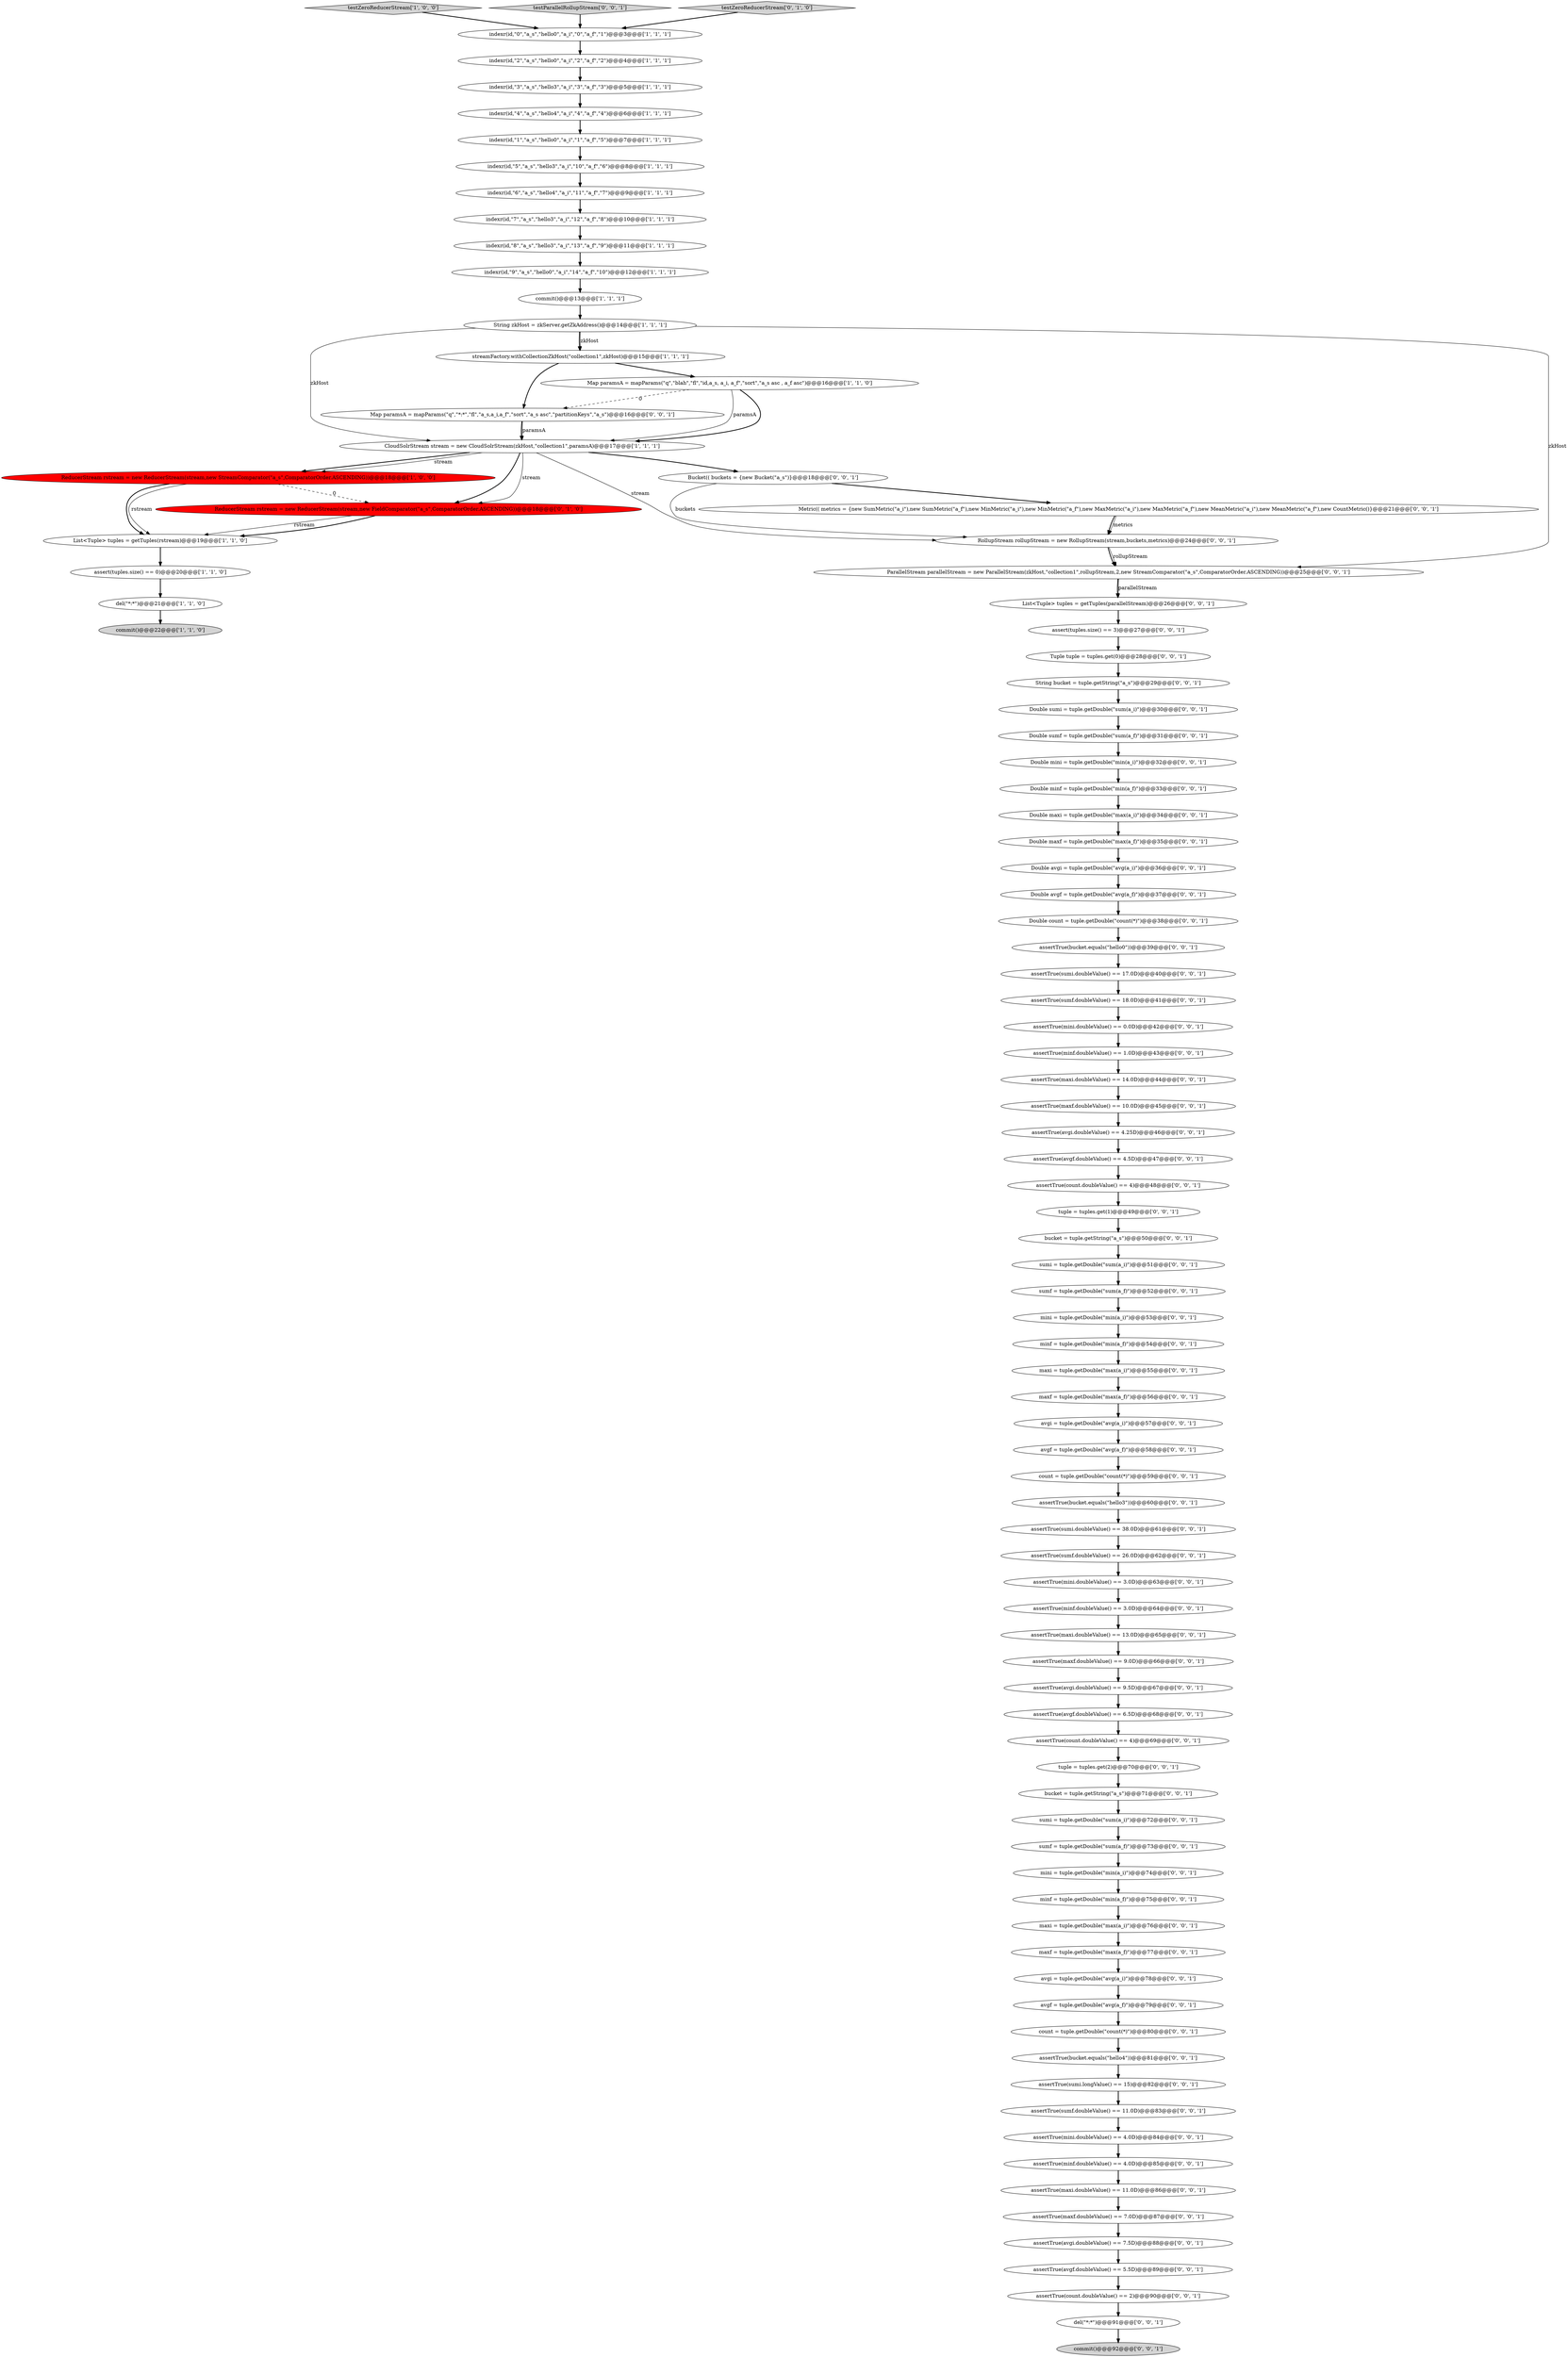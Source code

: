 digraph {
72 [style = filled, label = "assertTrue(minf.doubleValue() == 1.0D)@@@43@@@['0', '0', '1']", fillcolor = white, shape = ellipse image = "AAA0AAABBB3BBB"];
32 [style = filled, label = "count = tuple.getDouble(\"count(*)\")@@@80@@@['0', '0', '1']", fillcolor = white, shape = ellipse image = "AAA0AAABBB3BBB"];
71 [style = filled, label = "assertTrue(bucket.equals(\"hello0\"))@@@39@@@['0', '0', '1']", fillcolor = white, shape = ellipse image = "AAA0AAABBB3BBB"];
58 [style = filled, label = "Double sumf = tuple.getDouble(\"sum(a_f)\")@@@31@@@['0', '0', '1']", fillcolor = white, shape = ellipse image = "AAA0AAABBB3BBB"];
7 [style = filled, label = "assert(tuples.size() == 0)@@@20@@@['1', '1', '0']", fillcolor = white, shape = ellipse image = "AAA0AAABBB1BBB"];
1 [style = filled, label = "indexr(id,\"4\",\"a_s\",\"hello4\",\"a_i\",\"4\",\"a_f\",\"4\")@@@6@@@['1', '1', '1']", fillcolor = white, shape = ellipse image = "AAA0AAABBB1BBB"];
23 [style = filled, label = "Double maxf = tuple.getDouble(\"max(a_f)\")@@@35@@@['0', '0', '1']", fillcolor = white, shape = ellipse image = "AAA0AAABBB3BBB"];
93 [style = filled, label = "assertTrue(bucket.equals(\"hello3\"))@@@60@@@['0', '0', '1']", fillcolor = white, shape = ellipse image = "AAA0AAABBB3BBB"];
11 [style = filled, label = "indexr(id,\"8\",\"a_s\",\"hello3\",\"a_i\",\"13\",\"a_f\",\"9\")@@@11@@@['1', '1', '1']", fillcolor = white, shape = ellipse image = "AAA0AAABBB1BBB"];
26 [style = filled, label = "assertTrue(maxi.doubleValue() == 13.0D)@@@65@@@['0', '0', '1']", fillcolor = white, shape = ellipse image = "AAA0AAABBB3BBB"];
8 [style = filled, label = "testZeroReducerStream['1', '0', '0']", fillcolor = lightgray, shape = diamond image = "AAA0AAABBB1BBB"];
41 [style = filled, label = "minf = tuple.getDouble(\"min(a_f)\")@@@75@@@['0', '0', '1']", fillcolor = white, shape = ellipse image = "AAA0AAABBB3BBB"];
68 [style = filled, label = "maxi = tuple.getDouble(\"max(a_i)\")@@@76@@@['0', '0', '1']", fillcolor = white, shape = ellipse image = "AAA0AAABBB3BBB"];
73 [style = filled, label = "minf = tuple.getDouble(\"min(a_f)\")@@@54@@@['0', '0', '1']", fillcolor = white, shape = ellipse image = "AAA0AAABBB3BBB"];
95 [style = filled, label = "del(\"*:*\")@@@91@@@['0', '0', '1']", fillcolor = white, shape = ellipse image = "AAA0AAABBB3BBB"];
82 [style = filled, label = "Bucket(( buckets = {new Bucket(\"a_s\")}@@@18@@@['0', '0', '1']", fillcolor = white, shape = ellipse image = "AAA0AAABBB3BBB"];
47 [style = filled, label = "mini = tuple.getDouble(\"min(a_i)\")@@@53@@@['0', '0', '1']", fillcolor = white, shape = ellipse image = "AAA0AAABBB3BBB"];
69 [style = filled, label = "assertTrue(maxi.doubleValue() == 14.0D)@@@44@@@['0', '0', '1']", fillcolor = white, shape = ellipse image = "AAA0AAABBB3BBB"];
50 [style = filled, label = "assertTrue(avgi.doubleValue() == 4.25D)@@@46@@@['0', '0', '1']", fillcolor = white, shape = ellipse image = "AAA0AAABBB3BBB"];
79 [style = filled, label = "assertTrue(sumi.doubleValue() == 38.0D)@@@61@@@['0', '0', '1']", fillcolor = white, shape = ellipse image = "AAA0AAABBB3BBB"];
46 [style = filled, label = "assertTrue(maxi.doubleValue() == 11.0D)@@@86@@@['0', '0', '1']", fillcolor = white, shape = ellipse image = "AAA0AAABBB3BBB"];
34 [style = filled, label = "sumf = tuple.getDouble(\"sum(a_f)\")@@@73@@@['0', '0', '1']", fillcolor = white, shape = ellipse image = "AAA0AAABBB3BBB"];
59 [style = filled, label = "maxf = tuple.getDouble(\"max(a_f)\")@@@77@@@['0', '0', '1']", fillcolor = white, shape = ellipse image = "AAA0AAABBB3BBB"];
54 [style = filled, label = "assertTrue(avgi.doubleValue() == 9.5D)@@@67@@@['0', '0', '1']", fillcolor = white, shape = ellipse image = "AAA0AAABBB3BBB"];
78 [style = filled, label = "avgf = tuple.getDouble(\"avg(a_f)\")@@@58@@@['0', '0', '1']", fillcolor = white, shape = ellipse image = "AAA0AAABBB3BBB"];
10 [style = filled, label = "indexr(id,\"0\",\"a_s\",\"hello0\",\"a_i\",\"0\",\"a_f\",\"1\")@@@3@@@['1', '1', '1']", fillcolor = white, shape = ellipse image = "AAA0AAABBB1BBB"];
81 [style = filled, label = "String bucket = tuple.getString(\"a_s\")@@@29@@@['0', '0', '1']", fillcolor = white, shape = ellipse image = "AAA0AAABBB3BBB"];
15 [style = filled, label = "indexr(id,\"1\",\"a_s\",\"hello0\",\"a_i\",\"1\",\"a_f\",\"5\")@@@7@@@['1', '1', '1']", fillcolor = white, shape = ellipse image = "AAA0AAABBB1BBB"];
17 [style = filled, label = "ReducerStream rstream = new ReducerStream(stream,new StreamComparator(\"a_s\",ComparatorOrder.ASCENDING))@@@18@@@['1', '0', '0']", fillcolor = red, shape = ellipse image = "AAA1AAABBB1BBB"];
9 [style = filled, label = "indexr(id,\"6\",\"a_s\",\"hello4\",\"a_i\",\"11\",\"a_f\",\"7\")@@@9@@@['1', '1', '1']", fillcolor = white, shape = ellipse image = "AAA0AAABBB1BBB"];
44 [style = filled, label = "assertTrue(avgf.doubleValue() == 4.5D)@@@47@@@['0', '0', '1']", fillcolor = white, shape = ellipse image = "AAA0AAABBB3BBB"];
91 [style = filled, label = "assertTrue(sumi.longValue() == 15)@@@82@@@['0', '0', '1']", fillcolor = white, shape = ellipse image = "AAA0AAABBB3BBB"];
40 [style = filled, label = "mini = tuple.getDouble(\"min(a_i)\")@@@74@@@['0', '0', '1']", fillcolor = white, shape = ellipse image = "AAA0AAABBB3BBB"];
92 [style = filled, label = "Tuple tuple = tuples.get(0)@@@28@@@['0', '0', '1']", fillcolor = white, shape = ellipse image = "AAA0AAABBB3BBB"];
90 [style = filled, label = "Double minf = tuple.getDouble(\"min(a_f)\")@@@33@@@['0', '0', '1']", fillcolor = white, shape = ellipse image = "AAA0AAABBB3BBB"];
87 [style = filled, label = "assertTrue(mini.doubleValue() == 0.0D)@@@42@@@['0', '0', '1']", fillcolor = white, shape = ellipse image = "AAA0AAABBB3BBB"];
64 [style = filled, label = "sumi = tuple.getDouble(\"sum(a_i)\")@@@72@@@['0', '0', '1']", fillcolor = white, shape = ellipse image = "AAA0AAABBB3BBB"];
84 [style = filled, label = "bucket = tuple.getString(\"a_s\")@@@71@@@['0', '0', '1']", fillcolor = white, shape = ellipse image = "AAA0AAABBB3BBB"];
76 [style = filled, label = "Map paramsA = mapParams(\"q\",\"*:*\",\"fl\",\"a_s,a_i,a_f\",\"sort\",\"a_s asc\",\"partitionKeys\",\"a_s\")@@@16@@@['0', '0', '1']", fillcolor = white, shape = ellipse image = "AAA0AAABBB3BBB"];
53 [style = filled, label = "Double count = tuple.getDouble(\"count(*)\")@@@38@@@['0', '0', '1']", fillcolor = white, shape = ellipse image = "AAA0AAABBB3BBB"];
25 [style = filled, label = "assertTrue(count.doubleValue() == 4)@@@48@@@['0', '0', '1']", fillcolor = white, shape = ellipse image = "AAA0AAABBB3BBB"];
56 [style = filled, label = "sumf = tuple.getDouble(\"sum(a_f)\")@@@52@@@['0', '0', '1']", fillcolor = white, shape = ellipse image = "AAA0AAABBB3BBB"];
20 [style = filled, label = "commit()@@@22@@@['1', '1', '0']", fillcolor = lightgray, shape = ellipse image = "AAA0AAABBB1BBB"];
4 [style = filled, label = "commit()@@@13@@@['1', '1', '1']", fillcolor = white, shape = ellipse image = "AAA0AAABBB1BBB"];
75 [style = filled, label = "bucket = tuple.getString(\"a_s\")@@@50@@@['0', '0', '1']", fillcolor = white, shape = ellipse image = "AAA0AAABBB3BBB"];
65 [style = filled, label = "Metric(( metrics = {new SumMetric(\"a_i\"),new SumMetric(\"a_f\"),new MinMetric(\"a_i\"),new MinMetric(\"a_f\"),new MaxMetric(\"a_i\"),new MaxMetric(\"a_f\"),new MeanMetric(\"a_i\"),new MeanMetric(\"a_f\"),new CountMetric()}@@@21@@@['0', '0', '1']", fillcolor = white, shape = ellipse image = "AAA0AAABBB3BBB"];
85 [style = filled, label = "maxf = tuple.getDouble(\"max(a_f)\")@@@56@@@['0', '0', '1']", fillcolor = white, shape = ellipse image = "AAA0AAABBB3BBB"];
49 [style = filled, label = "sumi = tuple.getDouble(\"sum(a_i)\")@@@51@@@['0', '0', '1']", fillcolor = white, shape = ellipse image = "AAA0AAABBB3BBB"];
2 [style = filled, label = "indexr(id,\"2\",\"a_s\",\"hello0\",\"a_i\",\"2\",\"a_f\",\"2\")@@@4@@@['1', '1', '1']", fillcolor = white, shape = ellipse image = "AAA0AAABBB1BBB"];
3 [style = filled, label = "del(\"*:*\")@@@21@@@['1', '1', '0']", fillcolor = white, shape = ellipse image = "AAA0AAABBB1BBB"];
0 [style = filled, label = "indexr(id,\"3\",\"a_s\",\"hello3\",\"a_i\",\"3\",\"a_f\",\"3\")@@@5@@@['1', '1', '1']", fillcolor = white, shape = ellipse image = "AAA0AAABBB1BBB"];
88 [style = filled, label = "Double maxi = tuple.getDouble(\"max(a_i)\")@@@34@@@['0', '0', '1']", fillcolor = white, shape = ellipse image = "AAA0AAABBB3BBB"];
29 [style = filled, label = "assertTrue(sumf.doubleValue() == 11.0D)@@@83@@@['0', '0', '1']", fillcolor = white, shape = ellipse image = "AAA0AAABBB3BBB"];
6 [style = filled, label = "List<Tuple> tuples = getTuples(rstream)@@@19@@@['1', '1', '0']", fillcolor = white, shape = ellipse image = "AAA0AAABBB1BBB"];
16 [style = filled, label = "CloudSolrStream stream = new CloudSolrStream(zkHost,\"collection1\",paramsA)@@@17@@@['1', '1', '1']", fillcolor = white, shape = ellipse image = "AAA0AAABBB1BBB"];
48 [style = filled, label = "assertTrue(count.doubleValue() == 2)@@@90@@@['0', '0', '1']", fillcolor = white, shape = ellipse image = "AAA0AAABBB3BBB"];
33 [style = filled, label = "assertTrue(sumf.doubleValue() == 26.0D)@@@62@@@['0', '0', '1']", fillcolor = white, shape = ellipse image = "AAA0AAABBB3BBB"];
42 [style = filled, label = "testParallelRollupStream['0', '0', '1']", fillcolor = lightgray, shape = diamond image = "AAA0AAABBB3BBB"];
89 [style = filled, label = "commit()@@@92@@@['0', '0', '1']", fillcolor = lightgray, shape = ellipse image = "AAA0AAABBB3BBB"];
60 [style = filled, label = "assertTrue(count.doubleValue() == 4)@@@69@@@['0', '0', '1']", fillcolor = white, shape = ellipse image = "AAA0AAABBB3BBB"];
36 [style = filled, label = "assertTrue(mini.doubleValue() == 4.0D)@@@84@@@['0', '0', '1']", fillcolor = white, shape = ellipse image = "AAA0AAABBB3BBB"];
51 [style = filled, label = "tuple = tuples.get(2)@@@70@@@['0', '0', '1']", fillcolor = white, shape = ellipse image = "AAA0AAABBB3BBB"];
31 [style = filled, label = "assertTrue(sumf.doubleValue() == 18.0D)@@@41@@@['0', '0', '1']", fillcolor = white, shape = ellipse image = "AAA0AAABBB3BBB"];
43 [style = filled, label = "assertTrue(avgi.doubleValue() == 7.5D)@@@88@@@['0', '0', '1']", fillcolor = white, shape = ellipse image = "AAA0AAABBB3BBB"];
13 [style = filled, label = "indexr(id,\"5\",\"a_s\",\"hello3\",\"a_i\",\"10\",\"a_f\",\"6\")@@@8@@@['1', '1', '1']", fillcolor = white, shape = ellipse image = "AAA0AAABBB1BBB"];
77 [style = filled, label = "ParallelStream parallelStream = new ParallelStream(zkHost,\"collection1\",rollupStream,2,new StreamComparator(\"a_s\",ComparatorOrder.ASCENDING))@@@25@@@['0', '0', '1']", fillcolor = white, shape = ellipse image = "AAA0AAABBB3BBB"];
83 [style = filled, label = "Double avgi = tuple.getDouble(\"avg(a_i)\")@@@36@@@['0', '0', '1']", fillcolor = white, shape = ellipse image = "AAA0AAABBB3BBB"];
28 [style = filled, label = "count = tuple.getDouble(\"count(*)\")@@@59@@@['0', '0', '1']", fillcolor = white, shape = ellipse image = "AAA0AAABBB3BBB"];
37 [style = filled, label = "assert(tuples.size() == 3)@@@27@@@['0', '0', '1']", fillcolor = white, shape = ellipse image = "AAA0AAABBB3BBB"];
66 [style = filled, label = "tuple = tuples.get(1)@@@49@@@['0', '0', '1']", fillcolor = white, shape = ellipse image = "AAA0AAABBB3BBB"];
35 [style = filled, label = "assertTrue(maxf.doubleValue() == 10.0D)@@@45@@@['0', '0', '1']", fillcolor = white, shape = ellipse image = "AAA0AAABBB3BBB"];
61 [style = filled, label = "assertTrue(sumi.doubleValue() == 17.0D)@@@40@@@['0', '0', '1']", fillcolor = white, shape = ellipse image = "AAA0AAABBB3BBB"];
52 [style = filled, label = "assertTrue(avgf.doubleValue() == 5.5D)@@@89@@@['0', '0', '1']", fillcolor = white, shape = ellipse image = "AAA0AAABBB3BBB"];
30 [style = filled, label = "Double mini = tuple.getDouble(\"min(a_i)\")@@@32@@@['0', '0', '1']", fillcolor = white, shape = ellipse image = "AAA0AAABBB3BBB"];
21 [style = filled, label = "ReducerStream rstream = new ReducerStream(stream,new FieldComparator(\"a_s\",ComparatorOrder.ASCENDING))@@@18@@@['0', '1', '0']", fillcolor = red, shape = ellipse image = "AAA1AAABBB2BBB"];
70 [style = filled, label = "maxi = tuple.getDouble(\"max(a_i)\")@@@55@@@['0', '0', '1']", fillcolor = white, shape = ellipse image = "AAA0AAABBB3BBB"];
18 [style = filled, label = "indexr(id,\"9\",\"a_s\",\"hello0\",\"a_i\",\"14\",\"a_f\",\"10\")@@@12@@@['1', '1', '1']", fillcolor = white, shape = ellipse image = "AAA0AAABBB1BBB"];
38 [style = filled, label = "assertTrue(bucket.equals(\"hello4\"))@@@81@@@['0', '0', '1']", fillcolor = white, shape = ellipse image = "AAA0AAABBB3BBB"];
67 [style = filled, label = "assertTrue(mini.doubleValue() == 3.0D)@@@63@@@['0', '0', '1']", fillcolor = white, shape = ellipse image = "AAA0AAABBB3BBB"];
12 [style = filled, label = "Map paramsA = mapParams(\"q\",\"blah\",\"fl\",\"id,a_s, a_i, a_f\",\"sort\",\"a_s asc , a_f asc\")@@@16@@@['1', '1', '0']", fillcolor = white, shape = ellipse image = "AAA0AAABBB1BBB"];
14 [style = filled, label = "indexr(id,\"7\",\"a_s\",\"hello3\",\"a_i\",\"12\",\"a_f\",\"8\")@@@10@@@['1', '1', '1']", fillcolor = white, shape = ellipse image = "AAA0AAABBB1BBB"];
55 [style = filled, label = "assertTrue(maxf.doubleValue() == 9.0D)@@@66@@@['0', '0', '1']", fillcolor = white, shape = ellipse image = "AAA0AAABBB3BBB"];
94 [style = filled, label = "assertTrue(minf.doubleValue() == 4.0D)@@@85@@@['0', '0', '1']", fillcolor = white, shape = ellipse image = "AAA0AAABBB3BBB"];
86 [style = filled, label = "avgi = tuple.getDouble(\"avg(a_i)\")@@@57@@@['0', '0', '1']", fillcolor = white, shape = ellipse image = "AAA0AAABBB3BBB"];
24 [style = filled, label = "assertTrue(avgf.doubleValue() == 6.5D)@@@68@@@['0', '0', '1']", fillcolor = white, shape = ellipse image = "AAA0AAABBB3BBB"];
62 [style = filled, label = "Double sumi = tuple.getDouble(\"sum(a_i)\")@@@30@@@['0', '0', '1']", fillcolor = white, shape = ellipse image = "AAA0AAABBB3BBB"];
39 [style = filled, label = "List<Tuple> tuples = getTuples(parallelStream)@@@26@@@['0', '0', '1']", fillcolor = white, shape = ellipse image = "AAA0AAABBB3BBB"];
80 [style = filled, label = "avgf = tuple.getDouble(\"avg(a_f)\")@@@79@@@['0', '0', '1']", fillcolor = white, shape = ellipse image = "AAA0AAABBB3BBB"];
45 [style = filled, label = "assertTrue(minf.doubleValue() == 3.0D)@@@64@@@['0', '0', '1']", fillcolor = white, shape = ellipse image = "AAA0AAABBB3BBB"];
19 [style = filled, label = "streamFactory.withCollectionZkHost(\"collection1\",zkHost)@@@15@@@['1', '1', '1']", fillcolor = white, shape = ellipse image = "AAA0AAABBB1BBB"];
74 [style = filled, label = "avgi = tuple.getDouble(\"avg(a_i)\")@@@78@@@['0', '0', '1']", fillcolor = white, shape = ellipse image = "AAA0AAABBB3BBB"];
57 [style = filled, label = "assertTrue(maxf.doubleValue() == 7.0D)@@@87@@@['0', '0', '1']", fillcolor = white, shape = ellipse image = "AAA0AAABBB3BBB"];
27 [style = filled, label = "Double avgf = tuple.getDouble(\"avg(a_f)\")@@@37@@@['0', '0', '1']", fillcolor = white, shape = ellipse image = "AAA0AAABBB3BBB"];
5 [style = filled, label = "String zkHost = zkServer.getZkAddress()@@@14@@@['1', '1', '1']", fillcolor = white, shape = ellipse image = "AAA0AAABBB1BBB"];
22 [style = filled, label = "testZeroReducerStream['0', '1', '0']", fillcolor = lightgray, shape = diamond image = "AAA0AAABBB2BBB"];
63 [style = filled, label = "RollupStream rollupStream = new RollupStream(stream,buckets,metrics)@@@24@@@['0', '0', '1']", fillcolor = white, shape = ellipse image = "AAA0AAABBB3BBB"];
8->10 [style = bold, label=""];
80->32 [style = bold, label=""];
90->88 [style = bold, label=""];
24->60 [style = bold, label=""];
31->87 [style = bold, label=""];
76->16 [style = bold, label=""];
58->30 [style = bold, label=""];
50->44 [style = bold, label=""];
30->90 [style = bold, label=""];
85->86 [style = bold, label=""];
28->93 [style = bold, label=""];
56->47 [style = bold, label=""];
82->65 [style = bold, label=""];
35->50 [style = bold, label=""];
17->6 [style = solid, label="rstream"];
77->39 [style = bold, label=""];
93->79 [style = bold, label=""];
9->14 [style = bold, label=""];
49->56 [style = bold, label=""];
64->34 [style = bold, label=""];
82->63 [style = solid, label="buckets"];
16->63 [style = solid, label="stream"];
14->11 [style = bold, label=""];
5->16 [style = solid, label="zkHost"];
60->51 [style = bold, label=""];
29->36 [style = bold, label=""];
15->13 [style = bold, label=""];
19->12 [style = bold, label=""];
27->53 [style = bold, label=""];
12->76 [style = dashed, label="0"];
16->17 [style = bold, label=""];
86->78 [style = bold, label=""];
84->64 [style = bold, label=""];
23->83 [style = bold, label=""];
11->18 [style = bold, label=""];
94->46 [style = bold, label=""];
71->61 [style = bold, label=""];
5->19 [style = solid, label="zkHost"];
18->4 [style = bold, label=""];
52->48 [style = bold, label=""];
63->77 [style = bold, label=""];
10->2 [style = bold, label=""];
70->85 [style = bold, label=""];
6->7 [style = bold, label=""];
81->62 [style = bold, label=""];
65->63 [style = solid, label="metrics"];
67->45 [style = bold, label=""];
19->76 [style = bold, label=""];
39->37 [style = bold, label=""];
77->39 [style = solid, label="parallelStream"];
95->89 [style = bold, label=""];
5->77 [style = solid, label="zkHost"];
72->69 [style = bold, label=""];
34->40 [style = bold, label=""];
17->6 [style = bold, label=""];
41->68 [style = bold, label=""];
36->94 [style = bold, label=""];
33->67 [style = bold, label=""];
92->81 [style = bold, label=""];
63->77 [style = solid, label="rollupStream"];
73->70 [style = bold, label=""];
12->16 [style = solid, label="paramsA"];
16->82 [style = bold, label=""];
26->55 [style = bold, label=""];
5->19 [style = bold, label=""];
21->6 [style = solid, label="rstream"];
91->29 [style = bold, label=""];
16->21 [style = solid, label="stream"];
54->24 [style = bold, label=""];
51->84 [style = bold, label=""];
2->0 [style = bold, label=""];
66->75 [style = bold, label=""];
38->91 [style = bold, label=""];
79->33 [style = bold, label=""];
0->1 [style = bold, label=""];
22->10 [style = bold, label=""];
78->28 [style = bold, label=""];
57->43 [style = bold, label=""];
44->25 [style = bold, label=""];
75->49 [style = bold, label=""];
13->9 [style = bold, label=""];
46->57 [style = bold, label=""];
88->23 [style = bold, label=""];
4->5 [style = bold, label=""];
65->63 [style = bold, label=""];
37->92 [style = bold, label=""];
16->17 [style = solid, label="stream"];
21->6 [style = bold, label=""];
47->73 [style = bold, label=""];
1->15 [style = bold, label=""];
61->31 [style = bold, label=""];
83->27 [style = bold, label=""];
62->58 [style = bold, label=""];
12->16 [style = bold, label=""];
43->52 [style = bold, label=""];
59->74 [style = bold, label=""];
74->80 [style = bold, label=""];
17->21 [style = dashed, label="0"];
69->35 [style = bold, label=""];
7->3 [style = bold, label=""];
53->71 [style = bold, label=""];
32->38 [style = bold, label=""];
87->72 [style = bold, label=""];
3->20 [style = bold, label=""];
48->95 [style = bold, label=""];
16->21 [style = bold, label=""];
42->10 [style = bold, label=""];
40->41 [style = bold, label=""];
68->59 [style = bold, label=""];
45->26 [style = bold, label=""];
55->54 [style = bold, label=""];
76->16 [style = solid, label="paramsA"];
25->66 [style = bold, label=""];
}
